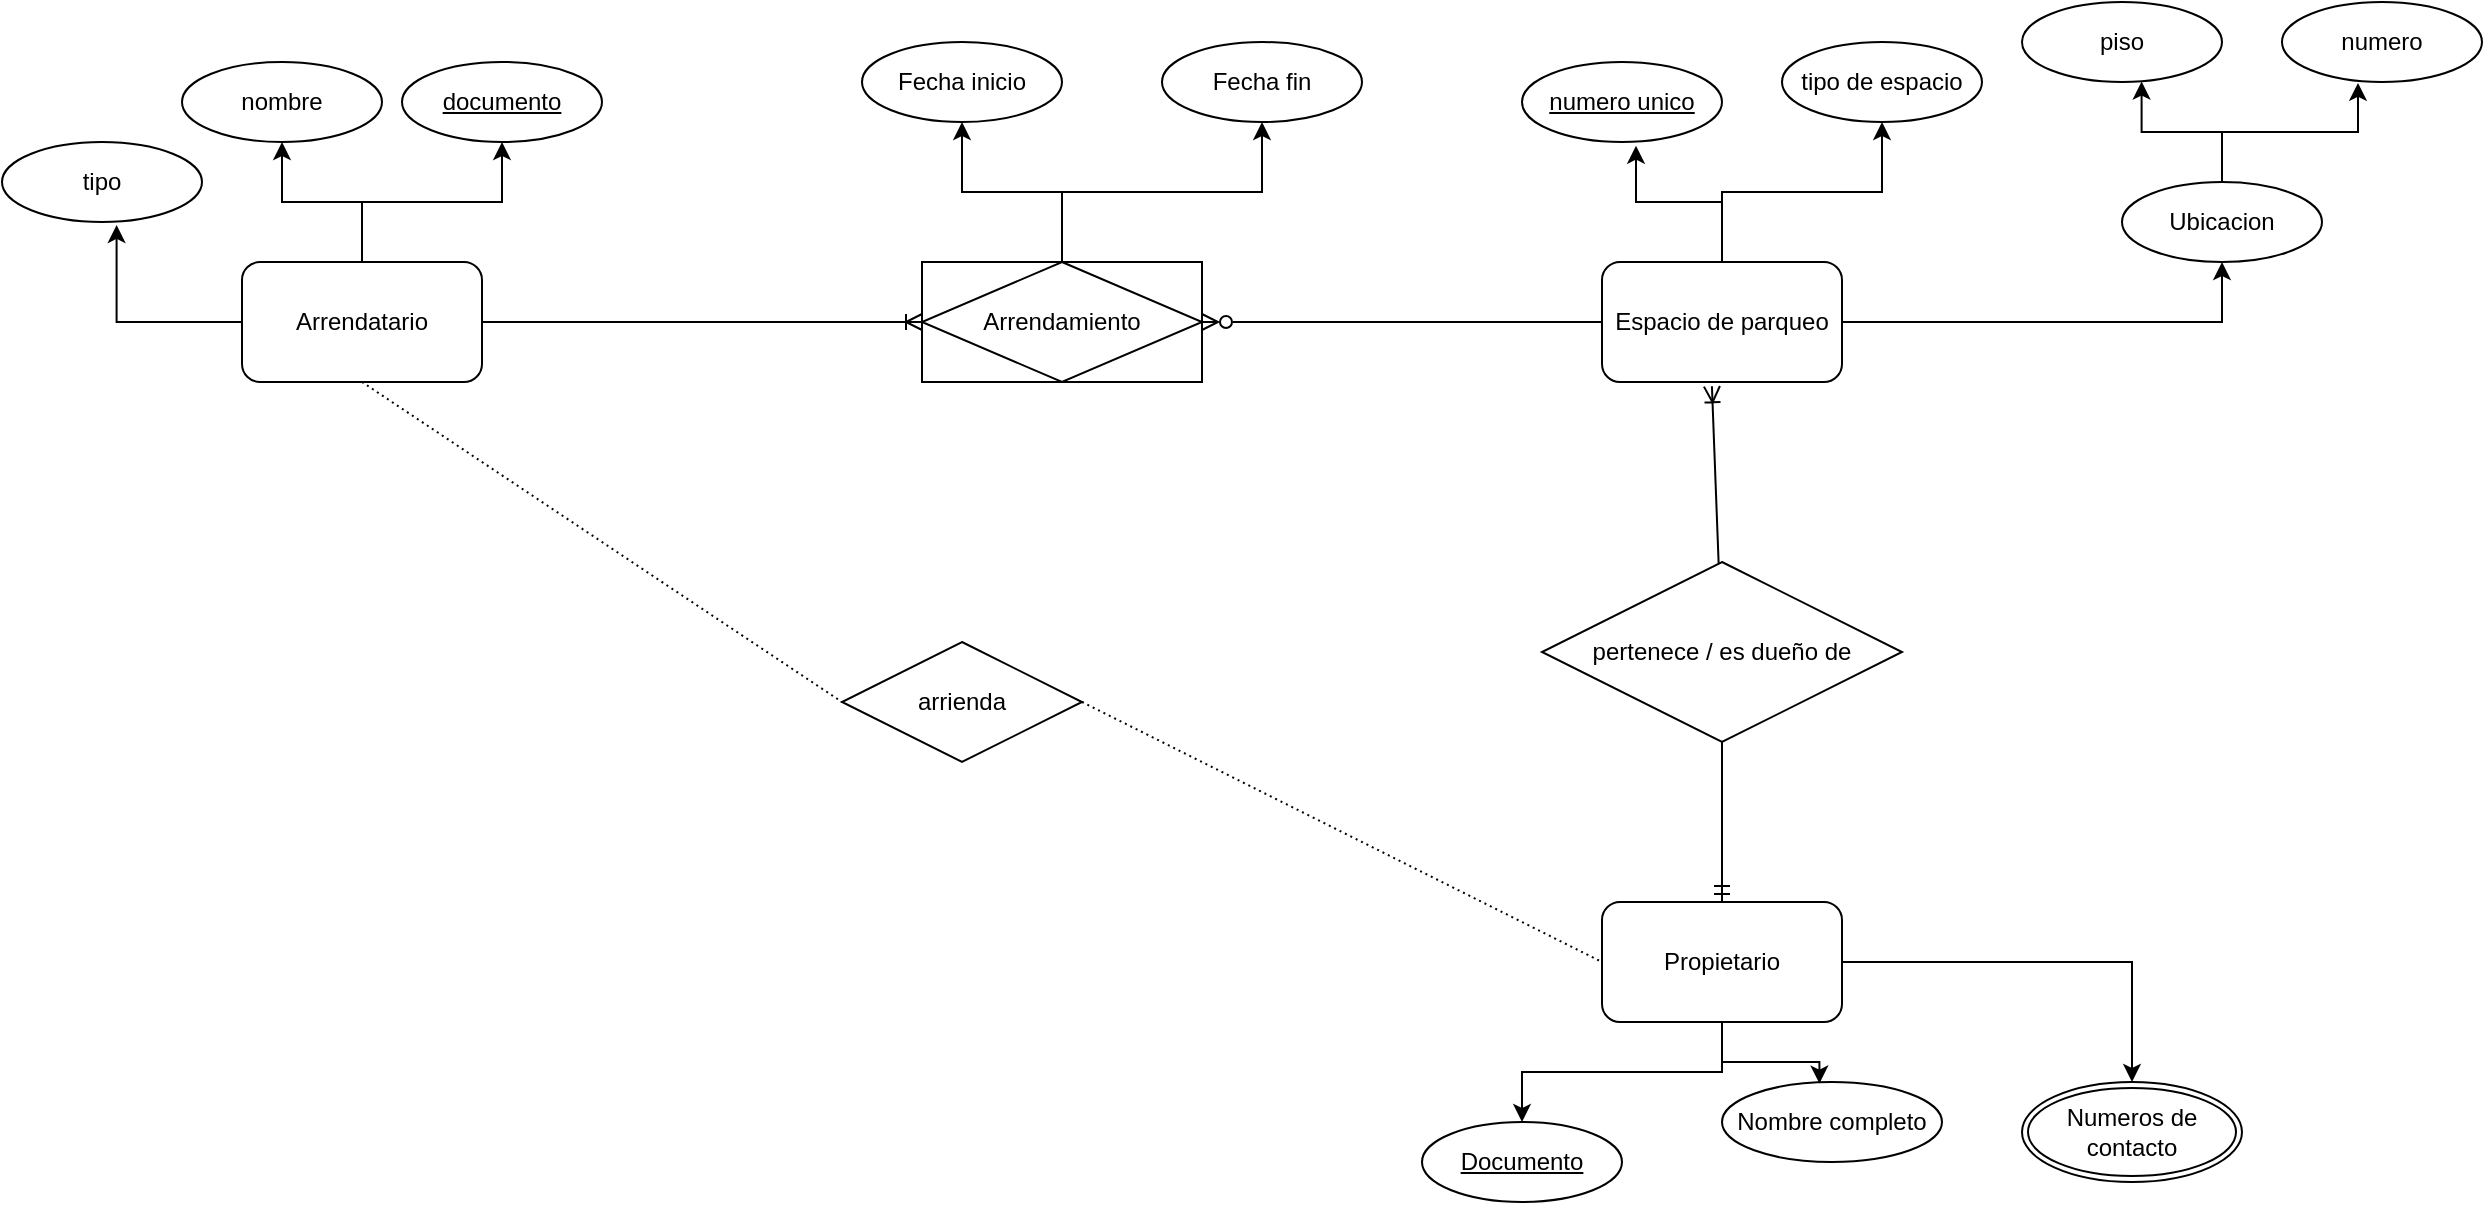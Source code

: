 <mxfile version="28.1.2" pages="2">
  <diagram name="Page-1" id="fNC3i6Xuzc3MCXyXlWks">
    <mxGraphModel dx="2006" dy="454" grid="1" gridSize="10" guides="1" tooltips="1" connect="1" arrows="1" fold="1" page="0" pageScale="1" pageWidth="5000" pageHeight="5000" math="0" shadow="0">
      <root>
        <mxCell id="0" />
        <mxCell id="1" parent="0" />
        <mxCell id="ncd-tM1S4kXMfJUIn02m-9" style="edgeStyle=orthogonalEdgeStyle;rounded=0;orthogonalLoop=1;jettySize=auto;html=1;entryX=0.5;entryY=1;entryDx=0;entryDy=0;" parent="1" source="ncd-tM1S4kXMfJUIn02m-1" target="ncd-tM1S4kXMfJUIn02m-8" edge="1">
          <mxGeometry relative="1" as="geometry" />
        </mxCell>
        <mxCell id="ncd-tM1S4kXMfJUIn02m-16" style="edgeStyle=orthogonalEdgeStyle;rounded=0;orthogonalLoop=1;jettySize=auto;html=1;entryX=0.5;entryY=1;entryDx=0;entryDy=0;" parent="1" source="ncd-tM1S4kXMfJUIn02m-1" target="ncd-tM1S4kXMfJUIn02m-10" edge="1">
          <mxGeometry relative="1" as="geometry" />
        </mxCell>
        <mxCell id="ncd-tM1S4kXMfJUIn02m-1" value="Espacio de parqueo" style="rounded=1;whiteSpace=wrap;html=1;" parent="1" vertex="1">
          <mxGeometry x="140" y="350" width="120" height="60" as="geometry" />
        </mxCell>
        <mxCell id="ncd-tM1S4kXMfJUIn02m-21" style="edgeStyle=orthogonalEdgeStyle;rounded=0;orthogonalLoop=1;jettySize=auto;html=1;entryX=0.5;entryY=0;entryDx=0;entryDy=0;" parent="1" source="ncd-tM1S4kXMfJUIn02m-2" target="ncd-tM1S4kXMfJUIn02m-20" edge="1">
          <mxGeometry relative="1" as="geometry" />
        </mxCell>
        <mxCell id="ncd-tM1S4kXMfJUIn02m-25" style="edgeStyle=orthogonalEdgeStyle;rounded=0;orthogonalLoop=1;jettySize=auto;html=1;entryX=0.5;entryY=0;entryDx=0;entryDy=0;" parent="1" source="ncd-tM1S4kXMfJUIn02m-2" target="ncd-tM1S4kXMfJUIn02m-24" edge="1">
          <mxGeometry relative="1" as="geometry" />
        </mxCell>
        <mxCell id="ncd-tM1S4kXMfJUIn02m-2" value="Propietario" style="rounded=1;whiteSpace=wrap;html=1;" parent="1" vertex="1">
          <mxGeometry x="140" y="670" width="120" height="60" as="geometry" />
        </mxCell>
        <mxCell id="ncd-tM1S4kXMfJUIn02m-31" style="edgeStyle=orthogonalEdgeStyle;rounded=0;orthogonalLoop=1;jettySize=auto;html=1;entryX=0.5;entryY=1;entryDx=0;entryDy=0;" parent="1" source="ncd-tM1S4kXMfJUIn02m-4" target="ncd-tM1S4kXMfJUIn02m-29" edge="1">
          <mxGeometry relative="1" as="geometry" />
        </mxCell>
        <mxCell id="ncd-tM1S4kXMfJUIn02m-32" style="edgeStyle=orthogonalEdgeStyle;rounded=0;orthogonalLoop=1;jettySize=auto;html=1;entryX=0.5;entryY=1;entryDx=0;entryDy=0;" parent="1" source="ncd-tM1S4kXMfJUIn02m-4" target="ncd-tM1S4kXMfJUIn02m-30" edge="1">
          <mxGeometry relative="1" as="geometry" />
        </mxCell>
        <mxCell id="ncd-tM1S4kXMfJUIn02m-4" value="Arrendatario" style="rounded=1;whiteSpace=wrap;html=1;" parent="1" vertex="1">
          <mxGeometry x="-540" y="350" width="120" height="60" as="geometry" />
        </mxCell>
        <mxCell id="ncd-tM1S4kXMfJUIn02m-5" value="numero unico" style="ellipse;whiteSpace=wrap;html=1;align=center;fontStyle=4;" parent="1" vertex="1">
          <mxGeometry x="100" y="250" width="100" height="40" as="geometry" />
        </mxCell>
        <mxCell id="ncd-tM1S4kXMfJUIn02m-7" style="edgeStyle=orthogonalEdgeStyle;rounded=0;orthogonalLoop=1;jettySize=auto;html=1;entryX=0.57;entryY=1.046;entryDx=0;entryDy=0;entryPerimeter=0;" parent="1" source="ncd-tM1S4kXMfJUIn02m-1" target="ncd-tM1S4kXMfJUIn02m-5" edge="1">
          <mxGeometry relative="1" as="geometry" />
        </mxCell>
        <mxCell id="ncd-tM1S4kXMfJUIn02m-8" value="tipo de espacio" style="ellipse;whiteSpace=wrap;html=1;align=center;" parent="1" vertex="1">
          <mxGeometry x="230" y="240" width="100" height="40" as="geometry" />
        </mxCell>
        <mxCell id="ncd-tM1S4kXMfJUIn02m-10" value="Ubicacion" style="ellipse;whiteSpace=wrap;html=1;align=center;" parent="1" vertex="1">
          <mxGeometry x="400" y="310" width="100" height="40" as="geometry" />
        </mxCell>
        <mxCell id="ncd-tM1S4kXMfJUIn02m-11" value="piso" style="ellipse;whiteSpace=wrap;html=1;align=center;" parent="1" vertex="1">
          <mxGeometry x="350" y="220" width="100" height="40" as="geometry" />
        </mxCell>
        <mxCell id="ncd-tM1S4kXMfJUIn02m-12" value="numero" style="ellipse;whiteSpace=wrap;html=1;align=center;" parent="1" vertex="1">
          <mxGeometry x="480" y="220" width="100" height="40" as="geometry" />
        </mxCell>
        <mxCell id="ncd-tM1S4kXMfJUIn02m-13" style="edgeStyle=orthogonalEdgeStyle;rounded=0;orthogonalLoop=1;jettySize=auto;html=1;entryX=0.598;entryY=0.994;entryDx=0;entryDy=0;entryPerimeter=0;" parent="1" source="ncd-tM1S4kXMfJUIn02m-10" target="ncd-tM1S4kXMfJUIn02m-11" edge="1">
          <mxGeometry relative="1" as="geometry" />
        </mxCell>
        <mxCell id="ncd-tM1S4kXMfJUIn02m-14" style="edgeStyle=orthogonalEdgeStyle;rounded=0;orthogonalLoop=1;jettySize=auto;html=1;entryX=0.38;entryY=1.011;entryDx=0;entryDy=0;entryPerimeter=0;" parent="1" source="ncd-tM1S4kXMfJUIn02m-10" target="ncd-tM1S4kXMfJUIn02m-12" edge="1">
          <mxGeometry relative="1" as="geometry" />
        </mxCell>
        <mxCell id="ncd-tM1S4kXMfJUIn02m-20" value="Documento" style="ellipse;whiteSpace=wrap;html=1;align=center;fontStyle=4;" parent="1" vertex="1">
          <mxGeometry x="50" y="780" width="100" height="40" as="geometry" />
        </mxCell>
        <mxCell id="ncd-tM1S4kXMfJUIn02m-22" value="Nombre completo" style="ellipse;whiteSpace=wrap;html=1;align=center;" parent="1" vertex="1">
          <mxGeometry x="200" y="760" width="110" height="40" as="geometry" />
        </mxCell>
        <mxCell id="ncd-tM1S4kXMfJUIn02m-23" style="edgeStyle=orthogonalEdgeStyle;rounded=0;orthogonalLoop=1;jettySize=auto;html=1;entryX=0.443;entryY=0.02;entryDx=0;entryDy=0;entryPerimeter=0;" parent="1" source="ncd-tM1S4kXMfJUIn02m-2" target="ncd-tM1S4kXMfJUIn02m-22" edge="1">
          <mxGeometry relative="1" as="geometry" />
        </mxCell>
        <mxCell id="ncd-tM1S4kXMfJUIn02m-24" value="Numeros de contacto" style="ellipse;shape=doubleEllipse;margin=3;whiteSpace=wrap;html=1;align=center;" parent="1" vertex="1">
          <mxGeometry x="350" y="760" width="110" height="50" as="geometry" />
        </mxCell>
        <mxCell id="ncd-tM1S4kXMfJUIn02m-26" value="pertenece / es dueño de" style="shape=rhombus;perimeter=rhombusPerimeter;whiteSpace=wrap;html=1;align=center;" parent="1" vertex="1">
          <mxGeometry x="110" y="500" width="180" height="90" as="geometry" />
        </mxCell>
        <mxCell id="ncd-tM1S4kXMfJUIn02m-27" value="" style="endArrow=none;html=1;rounded=0;exitX=0.458;exitY=1.036;exitDx=0;exitDy=0;exitPerimeter=0;startArrow=ERoneToMany;startFill=0;" parent="1" source="ncd-tM1S4kXMfJUIn02m-1" target="ncd-tM1S4kXMfJUIn02m-26" edge="1">
          <mxGeometry relative="1" as="geometry">
            <mxPoint x="350" y="580" as="sourcePoint" />
            <mxPoint x="510" y="580" as="targetPoint" />
          </mxGeometry>
        </mxCell>
        <mxCell id="ncd-tM1S4kXMfJUIn02m-28" value="" style="endArrow=ERmandOne;html=1;rounded=0;exitX=0.5;exitY=1;exitDx=0;exitDy=0;entryX=0.5;entryY=0;entryDx=0;entryDy=0;endFill=0;" parent="1" source="ncd-tM1S4kXMfJUIn02m-26" target="ncd-tM1S4kXMfJUIn02m-2" edge="1">
          <mxGeometry relative="1" as="geometry">
            <mxPoint x="404" y="530" as="sourcePoint" />
            <mxPoint x="400" y="639" as="targetPoint" />
          </mxGeometry>
        </mxCell>
        <mxCell id="ncd-tM1S4kXMfJUIn02m-29" value="nombre" style="ellipse;whiteSpace=wrap;html=1;align=center;" parent="1" vertex="1">
          <mxGeometry x="-570" y="250" width="100" height="40" as="geometry" />
        </mxCell>
        <mxCell id="ncd-tM1S4kXMfJUIn02m-30" value="documento" style="ellipse;whiteSpace=wrap;html=1;align=center;fontStyle=4;" parent="1" vertex="1">
          <mxGeometry x="-460" y="250" width="100" height="40" as="geometry" />
        </mxCell>
        <mxCell id="ncd-tM1S4kXMfJUIn02m-33" value="tipo" style="ellipse;whiteSpace=wrap;html=1;align=center;" parent="1" vertex="1">
          <mxGeometry x="-660" y="290" width="100" height="40" as="geometry" />
        </mxCell>
        <mxCell id="ncd-tM1S4kXMfJUIn02m-34" style="edgeStyle=orthogonalEdgeStyle;rounded=0;orthogonalLoop=1;jettySize=auto;html=1;entryX=0.573;entryY=1.037;entryDx=0;entryDy=0;entryPerimeter=0;" parent="1" source="ncd-tM1S4kXMfJUIn02m-4" target="ncd-tM1S4kXMfJUIn02m-33" edge="1">
          <mxGeometry relative="1" as="geometry" />
        </mxCell>
        <mxCell id="ncd-tM1S4kXMfJUIn02m-40" style="edgeStyle=orthogonalEdgeStyle;rounded=0;orthogonalLoop=1;jettySize=auto;html=1;entryX=0.5;entryY=1;entryDx=0;entryDy=0;" parent="1" source="ncd-tM1S4kXMfJUIn02m-35" target="ncd-tM1S4kXMfJUIn02m-38" edge="1">
          <mxGeometry relative="1" as="geometry" />
        </mxCell>
        <mxCell id="ncd-tM1S4kXMfJUIn02m-41" style="edgeStyle=orthogonalEdgeStyle;rounded=0;orthogonalLoop=1;jettySize=auto;html=1;entryX=0.5;entryY=1;entryDx=0;entryDy=0;" parent="1" source="ncd-tM1S4kXMfJUIn02m-35" target="ncd-tM1S4kXMfJUIn02m-39" edge="1">
          <mxGeometry relative="1" as="geometry" />
        </mxCell>
        <mxCell id="ncd-tM1S4kXMfJUIn02m-35" value="Arrendamiento" style="shape=associativeEntity;whiteSpace=wrap;html=1;align=center;" parent="1" vertex="1">
          <mxGeometry x="-200" y="350" width="140" height="60" as="geometry" />
        </mxCell>
        <mxCell id="ncd-tM1S4kXMfJUIn02m-36" value="" style="endArrow=ERoneToMany;html=1;rounded=0;exitX=1;exitY=0.5;exitDx=0;exitDy=0;entryX=0;entryY=0.5;entryDx=0;entryDy=0;startArrow=none;startFill=0;endFill=0;" parent="1" source="ncd-tM1S4kXMfJUIn02m-4" target="ncd-tM1S4kXMfJUIn02m-35" edge="1">
          <mxGeometry relative="1" as="geometry">
            <mxPoint x="-320" y="530" as="sourcePoint" />
            <mxPoint x="-210" y="410" as="targetPoint" />
          </mxGeometry>
        </mxCell>
        <mxCell id="ncd-tM1S4kXMfJUIn02m-37" value="" style="endArrow=none;html=1;rounded=0;exitX=1;exitY=0.5;exitDx=0;exitDy=0;entryX=0;entryY=0.5;entryDx=0;entryDy=0;startArrow=ERzeroToMany;startFill=0;" parent="1" source="ncd-tM1S4kXMfJUIn02m-35" target="ncd-tM1S4kXMfJUIn02m-1" edge="1">
          <mxGeometry relative="1" as="geometry">
            <mxPoint x="-260" y="540" as="sourcePoint" />
            <mxPoint x="-20" y="530" as="targetPoint" />
          </mxGeometry>
        </mxCell>
        <mxCell id="ncd-tM1S4kXMfJUIn02m-38" value="Fecha inicio" style="ellipse;whiteSpace=wrap;html=1;align=center;" parent="1" vertex="1">
          <mxGeometry x="-230" y="240" width="100" height="40" as="geometry" />
        </mxCell>
        <mxCell id="ncd-tM1S4kXMfJUIn02m-39" value="Fecha fin" style="ellipse;whiteSpace=wrap;html=1;align=center;" parent="1" vertex="1">
          <mxGeometry x="-80" y="240" width="100" height="40" as="geometry" />
        </mxCell>
        <mxCell id="oOuqt9EQtKPofT8COSp4-1" value="arrienda" style="shape=rhombus;perimeter=rhombusPerimeter;whiteSpace=wrap;html=1;align=center;" parent="1" vertex="1">
          <mxGeometry x="-240" y="540" width="120" height="60" as="geometry" />
        </mxCell>
        <mxCell id="oOuqt9EQtKPofT8COSp4-2" value="" style="endArrow=none;html=1;rounded=0;dashed=1;dashPattern=1 2;entryX=0;entryY=0.5;entryDx=0;entryDy=0;exitX=1;exitY=0.5;exitDx=0;exitDy=0;" parent="1" source="oOuqt9EQtKPofT8COSp4-1" target="ncd-tM1S4kXMfJUIn02m-2" edge="1">
          <mxGeometry relative="1" as="geometry">
            <mxPoint x="-290" y="620" as="sourcePoint" />
            <mxPoint x="-130" y="620" as="targetPoint" />
          </mxGeometry>
        </mxCell>
        <mxCell id="oOuqt9EQtKPofT8COSp4-3" value="" style="resizable=0;html=1;whiteSpace=wrap;align=right;verticalAlign=bottom;" parent="oOuqt9EQtKPofT8COSp4-2" connectable="0" vertex="1">
          <mxGeometry x="1" relative="1" as="geometry" />
        </mxCell>
        <mxCell id="oOuqt9EQtKPofT8COSp4-6" value="" style="endArrow=none;html=1;rounded=0;dashed=1;dashPattern=1 2;entryX=0;entryY=0.5;entryDx=0;entryDy=0;exitX=0.5;exitY=1;exitDx=0;exitDy=0;" parent="1" source="ncd-tM1S4kXMfJUIn02m-4" target="oOuqt9EQtKPofT8COSp4-1" edge="1">
          <mxGeometry relative="1" as="geometry">
            <mxPoint x="-290" y="560" as="sourcePoint" />
            <mxPoint x="200" y="630" as="targetPoint" />
          </mxGeometry>
        </mxCell>
        <mxCell id="oOuqt9EQtKPofT8COSp4-7" value="" style="resizable=0;html=1;whiteSpace=wrap;align=right;verticalAlign=bottom;" parent="oOuqt9EQtKPofT8COSp4-6" connectable="0" vertex="1">
          <mxGeometry x="1" relative="1" as="geometry" />
        </mxCell>
      </root>
    </mxGraphModel>
  </diagram>
  <diagram id="H4HaQPU-yv4aTKIQQDFF" name="Page-2">
    <mxGraphModel dx="1826" dy="1243" grid="1" gridSize="10" guides="1" tooltips="1" connect="1" arrows="1" fold="1" page="0" pageScale="1" pageWidth="5000" pageHeight="5000" math="0" shadow="0">
      <root>
        <mxCell id="0" />
        <mxCell id="1" parent="0" />
        <mxCell id="TDBz_PjUuZDuHDB9N7YF-4" value="" style="rounded=0;whiteSpace=wrap;html=1;" vertex="1" parent="1">
          <mxGeometry x="-40" y="-290" width="1250" height="760" as="geometry" />
        </mxCell>
        <mxCell id="ADhwlbQkgksSMYt5wG4c-37" style="edgeStyle=orthogonalEdgeStyle;rounded=0;orthogonalLoop=1;jettySize=auto;html=1;noEdgeStyle=1;endArrow=none;endFill=0;entryX=0.919;entryY=0.5;entryDx=0;entryDy=0;startArrow=ERmandOne;startFill=0;entryPerimeter=0;exitX=0;exitY=0.5;exitDx=0;exitDy=0;exitPerimeter=0;" parent="1" source="ADhwlbQkgksSMYt5wG4c-5" target="ADhwlbQkgksSMYt5wG4c-42" edge="1">
          <mxGeometry relative="1" as="geometry">
            <mxPoint x="870" y="359.996" as="targetPoint" />
            <mxPoint x="905.718" y="309.98" as="sourcePoint" />
          </mxGeometry>
        </mxCell>
        <mxCell id="ADhwlbQkgksSMYt5wG4c-11" style="edgeStyle=orthogonalEdgeStyle;rounded=0;orthogonalLoop=1;jettySize=auto;html=1;entryX=0.5;entryY=1;entryDx=0;entryDy=0;noEdgeStyle=1;" parent="1" source="ADhwlbQkgksSMYt5wG4c-4" target="ADhwlbQkgksSMYt5wG4c-9" edge="1">
          <mxGeometry relative="1" as="geometry" />
        </mxCell>
        <mxCell id="ADhwlbQkgksSMYt5wG4c-16" style="edgeStyle=orthogonalEdgeStyle;rounded=0;orthogonalLoop=1;jettySize=auto;html=1;entryX=0.5;entryY=1;entryDx=0;entryDy=0;noEdgeStyle=1;" parent="1" source="ADhwlbQkgksSMYt5wG4c-4" target="ADhwlbQkgksSMYt5wG4c-14" edge="1">
          <mxGeometry relative="1" as="geometry" />
        </mxCell>
        <mxCell id="ADhwlbQkgksSMYt5wG4c-17" style="edgeStyle=orthogonalEdgeStyle;rounded=0;orthogonalLoop=1;jettySize=auto;html=1;entryX=0.5;entryY=1;entryDx=0;entryDy=0;noEdgeStyle=1;" parent="1" source="ADhwlbQkgksSMYt5wG4c-4" target="ADhwlbQkgksSMYt5wG4c-12" edge="1">
          <mxGeometry relative="1" as="geometry" />
        </mxCell>
        <mxCell id="ADhwlbQkgksSMYt5wG4c-18" style="edgeStyle=orthogonalEdgeStyle;rounded=0;orthogonalLoop=1;jettySize=auto;html=1;entryX=0.5;entryY=1;entryDx=0;entryDy=0;noEdgeStyle=1;" parent="1" source="ADhwlbQkgksSMYt5wG4c-4" target="ADhwlbQkgksSMYt5wG4c-13" edge="1">
          <mxGeometry relative="1" as="geometry" />
        </mxCell>
        <mxCell id="ADhwlbQkgksSMYt5wG4c-4" value="Libro&amp;nbsp;" style="whiteSpace=wrap;html=1;align=center;strokeColor=default;" parent="1" vertex="1">
          <mxGeometry x="102" y="-130" width="100" height="40" as="geometry" />
        </mxCell>
        <mxCell id="ADhwlbQkgksSMYt5wG4c-22" style="edgeStyle=orthogonalEdgeStyle;rounded=0;orthogonalLoop=1;jettySize=auto;html=1;entryX=0.5;entryY=1;entryDx=0;entryDy=0;noEdgeStyle=1;" parent="1" source="ADhwlbQkgksSMYt5wG4c-5" target="ADhwlbQkgksSMYt5wG4c-20" edge="1">
          <mxGeometry relative="1" as="geometry" />
        </mxCell>
        <mxCell id="ADhwlbQkgksSMYt5wG4c-23" style="edgeStyle=orthogonalEdgeStyle;rounded=0;orthogonalLoop=1;jettySize=auto;html=1;entryX=0.5;entryY=1;entryDx=0;entryDy=0;noEdgeStyle=1;" parent="1" source="ADhwlbQkgksSMYt5wG4c-5" target="ADhwlbQkgksSMYt5wG4c-21" edge="1">
          <mxGeometry relative="1" as="geometry" />
        </mxCell>
        <mxCell id="ADhwlbQkgksSMYt5wG4c-24" style="edgeStyle=orthogonalEdgeStyle;rounded=0;orthogonalLoop=1;jettySize=auto;html=1;entryX=0.5;entryY=1;entryDx=0;entryDy=0;noEdgeStyle=1;" parent="1" source="ADhwlbQkgksSMYt5wG4c-5" target="ADhwlbQkgksSMYt5wG4c-19" edge="1">
          <mxGeometry relative="1" as="geometry" />
        </mxCell>
        <mxCell id="ADhwlbQkgksSMYt5wG4c-5" value="Usuario&amp;nbsp;" style="whiteSpace=wrap;html=1;align=center;" parent="1" vertex="1">
          <mxGeometry x="950" y="210" width="100" height="40" as="geometry" />
        </mxCell>
        <mxCell id="ADhwlbQkgksSMYt5wG4c-30" style="edgeStyle=orthogonalEdgeStyle;rounded=0;orthogonalLoop=1;jettySize=auto;html=1;entryX=1;entryY=1;entryDx=0;entryDy=0;noEdgeStyle=1;" parent="1" source="ADhwlbQkgksSMYt5wG4c-6" target="ADhwlbQkgksSMYt5wG4c-26" edge="1">
          <mxGeometry relative="1" as="geometry" />
        </mxCell>
        <mxCell id="ADhwlbQkgksSMYt5wG4c-31" style="edgeStyle=orthogonalEdgeStyle;rounded=0;orthogonalLoop=1;jettySize=auto;html=1;entryX=0.5;entryY=0;entryDx=0;entryDy=0;noEdgeStyle=1;" parent="1" source="ADhwlbQkgksSMYt5wG4c-6" target="ADhwlbQkgksSMYt5wG4c-27" edge="1">
          <mxGeometry relative="1" as="geometry" />
        </mxCell>
        <mxCell id="ADhwlbQkgksSMYt5wG4c-32" style="edgeStyle=orthogonalEdgeStyle;rounded=0;orthogonalLoop=1;jettySize=auto;html=1;noEdgeStyle=1;" parent="1" source="ADhwlbQkgksSMYt5wG4c-6" target="ADhwlbQkgksSMYt5wG4c-28" edge="1">
          <mxGeometry relative="1" as="geometry" />
        </mxCell>
        <mxCell id="ADhwlbQkgksSMYt5wG4c-33" style="edgeStyle=orthogonalEdgeStyle;rounded=0;orthogonalLoop=1;jettySize=auto;html=1;entryX=0.59;entryY=0.225;entryDx=0;entryDy=0;noEdgeStyle=1;entryPerimeter=0;" parent="1" source="ADhwlbQkgksSMYt5wG4c-6" target="ADhwlbQkgksSMYt5wG4c-41" edge="1">
          <mxGeometry relative="1" as="geometry">
            <mxPoint x="421" y="401.0" as="targetPoint" />
          </mxGeometry>
        </mxCell>
        <mxCell id="ADhwlbQkgksSMYt5wG4c-6" value="Préstamo&amp;nbsp;" style="shape=associativeEntity;whiteSpace=wrap;html=1;align=center;" parent="1" vertex="1">
          <mxGeometry x="331" y="270" width="140" height="60" as="geometry" />
        </mxCell>
        <mxCell id="ADhwlbQkgksSMYt5wG4c-38" style="edgeStyle=orthogonalEdgeStyle;rounded=0;orthogonalLoop=1;jettySize=auto;html=1;entryX=1;entryY=0.25;entryDx=0;entryDy=0;noEdgeStyle=1;endArrow=ERzeroToMany;endFill=0;startArrow=none;startFill=0;exitX=0.038;exitY=0.496;exitDx=0;exitDy=0;exitPerimeter=0;" parent="1" source="ADhwlbQkgksSMYt5wG4c-42" target="ADhwlbQkgksSMYt5wG4c-6" edge="1">
          <mxGeometry relative="1" as="geometry" />
        </mxCell>
        <mxCell id="ADhwlbQkgksSMYt5wG4c-9" value="autores" style="ellipse;shape=doubleEllipse;margin=3;whiteSpace=wrap;html=1;align=center;" parent="1" vertex="1">
          <mxGeometry x="31" y="-260" width="100" height="40" as="geometry" />
        </mxCell>
        <mxCell id="ADhwlbQkgksSMYt5wG4c-12" value="título" style="ellipse;whiteSpace=wrap;html=1;align=center;" parent="1" vertex="1">
          <mxGeometry x="-8" y="-150" width="100" height="40" as="geometry" />
        </mxCell>
        <mxCell id="ADhwlbQkgksSMYt5wG4c-13" value="editorial" style="ellipse;whiteSpace=wrap;html=1;align=center;" parent="1" vertex="1">
          <mxGeometry x="-8" y="-60" width="100" height="40" as="geometry" />
        </mxCell>
        <mxCell id="ADhwlbQkgksSMYt5wG4c-14" value="ISBN" style="ellipse;whiteSpace=wrap;html=1;align=center;fontStyle=4;" parent="1" vertex="1">
          <mxGeometry x="162" y="-210" width="100" height="40" as="geometry" />
        </mxCell>
        <mxCell id="ADhwlbQkgksSMYt5wG4c-19" value="&amp;nbsp;nombre" style="ellipse;whiteSpace=wrap;html=1;align=center;" parent="1" vertex="1">
          <mxGeometry x="990" y="130" width="100" height="40" as="geometry" />
        </mxCell>
        <mxCell id="ADhwlbQkgksSMYt5wG4c-20" value="cédula" style="ellipse;whiteSpace=wrap;html=1;align=center;fontStyle=4;" parent="1" vertex="1">
          <mxGeometry x="1080" y="210" width="100" height="40" as="geometry" />
        </mxCell>
        <mxCell id="ADhwlbQkgksSMYt5wG4c-21" value="edad" style="ellipse;whiteSpace=wrap;html=1;align=center;" parent="1" vertex="1">
          <mxGeometry x="1030" y="290" width="100" height="40" as="geometry" />
        </mxCell>
        <mxCell id="ADhwlbQkgksSMYt5wG4c-27" value="fecha de devolución prevista" style="ellipse;whiteSpace=wrap;html=1;align=center;" parent="1" vertex="1">
          <mxGeometry x="131" y="310" width="170" height="50" as="geometry" />
        </mxCell>
        <mxCell id="ADhwlbQkgksSMYt5wG4c-26" value="fecha de inicio" style="ellipse;whiteSpace=wrap;html=1;align=center;" parent="1" vertex="1">
          <mxGeometry x="281" y="371" width="100" height="40" as="geometry" />
        </mxCell>
        <mxCell id="ADhwlbQkgksSMYt5wG4c-28" value="fecha de devolución real" style="ellipse;whiteSpace=wrap;html=1;align=center;" parent="1" vertex="1">
          <mxGeometry x="451" y="341" width="140" height="60" as="geometry" />
        </mxCell>
        <mxCell id="ADhwlbQkgksSMYt5wG4c-41" value="estado" style="ellipse;whiteSpace=wrap;html=1;align=center;dashed=1;" parent="1" vertex="1">
          <mxGeometry x="371" y="401" width="100" height="40" as="geometry" />
        </mxCell>
        <mxCell id="ADhwlbQkgksSMYt5wG4c-42" value="pudo haber realizado / es realizado por" style="shape=rhombus;perimeter=rhombusPerimeter;whiteSpace=wrap;html=1;align=center;" parent="1" vertex="1">
          <mxGeometry x="611" y="209" width="260" height="121" as="geometry" />
        </mxCell>
        <mxCell id="ADhwlbQkgksSMYt5wG4c-48" style="edgeStyle=orthogonalEdgeStyle;rounded=0;orthogonalLoop=1;jettySize=auto;html=1;entryX=0.5;entryY=1;entryDx=0;entryDy=0;" parent="1" source="ADhwlbQkgksSMYt5wG4c-45" target="ADhwlbQkgksSMYt5wG4c-46" edge="1">
          <mxGeometry relative="1" as="geometry" />
        </mxCell>
        <mxCell id="ep1lvZJtTffbiMoAw_Pi-9" style="edgeStyle=orthogonalEdgeStyle;rounded=0;orthogonalLoop=1;jettySize=auto;html=1;entryX=0.5;entryY=1;entryDx=0;entryDy=0;" parent="1" source="ADhwlbQkgksSMYt5wG4c-45" target="ep1lvZJtTffbiMoAw_Pi-8" edge="1">
          <mxGeometry relative="1" as="geometry" />
        </mxCell>
        <mxCell id="6RW8YnYi7bEzu855v4lK-2" style="edgeStyle=orthogonalEdgeStyle;rounded=0;orthogonalLoop=1;jettySize=auto;html=1;entryX=0;entryY=0.5;entryDx=0;entryDy=0;" parent="1" source="ADhwlbQkgksSMYt5wG4c-45" target="6RW8YnYi7bEzu855v4lK-1" edge="1">
          <mxGeometry relative="1" as="geometry" />
        </mxCell>
        <mxCell id="ADhwlbQkgksSMYt5wG4c-45" value="Ejemplar" style="whiteSpace=wrap;html=1;align=center;" parent="1" vertex="1">
          <mxGeometry x="581" y="-170" width="100" height="40" as="geometry" />
        </mxCell>
        <mxCell id="ADhwlbQkgksSMYt5wG4c-46" value="código de barras" style="ellipse;whiteSpace=wrap;html=1;align=center;fontStyle=4;" parent="1" vertex="1">
          <mxGeometry x="681" y="-280" width="120" height="49" as="geometry" />
        </mxCell>
        <mxCell id="ep1lvZJtTffbiMoAw_Pi-4" style="edgeStyle=orthogonalEdgeStyle;rounded=0;orthogonalLoop=1;jettySize=auto;html=1;entryX=0;entryY=0.5;entryDx=0;entryDy=0;endArrow=ERzeroToMany;endFill=0;" parent="1" source="ep1lvZJtTffbiMoAw_Pi-1" target="ADhwlbQkgksSMYt5wG4c-45" edge="1">
          <mxGeometry relative="1" as="geometry" />
        </mxCell>
        <mxCell id="ep1lvZJtTffbiMoAw_Pi-6" style="edgeStyle=orthogonalEdgeStyle;rounded=0;orthogonalLoop=1;jettySize=auto;html=1;entryX=1;entryY=0.25;entryDx=0;entryDy=0;endArrow=ERmandOne;endFill=0;" parent="1" source="ep1lvZJtTffbiMoAw_Pi-1" target="ADhwlbQkgksSMYt5wG4c-4" edge="1">
          <mxGeometry relative="1" as="geometry" />
        </mxCell>
        <mxCell id="ep1lvZJtTffbiMoAw_Pi-1" value="tiene / está asociado a" style="shape=rhombus;perimeter=rhombusPerimeter;whiteSpace=wrap;html=1;align=center;" parent="1" vertex="1">
          <mxGeometry x="302" y="-169" width="179" height="79" as="geometry" />
        </mxCell>
        <mxCell id="ep1lvZJtTffbiMoAw_Pi-8" value="condicion" style="ellipse;whiteSpace=wrap;html=1;align=center;" parent="1" vertex="1">
          <mxGeometry x="520" y="-275.5" width="100" height="40" as="geometry" />
        </mxCell>
        <mxCell id="6RW8YnYi7bEzu855v4lK-5" style="edgeStyle=orthogonalEdgeStyle;rounded=0;orthogonalLoop=1;jettySize=auto;html=1;entryX=1;entryY=0.5;entryDx=0;entryDy=0;" parent="1" source="ep1lvZJtTffbiMoAw_Pi-11" target="6RW8YnYi7bEzu855v4lK-3" edge="1">
          <mxGeometry relative="1" as="geometry" />
        </mxCell>
        <mxCell id="6RW8YnYi7bEzu855v4lK-6" style="edgeStyle=orthogonalEdgeStyle;rounded=0;orthogonalLoop=1;jettySize=auto;html=1;entryX=1;entryY=0.5;entryDx=0;entryDy=0;" parent="1" source="ep1lvZJtTffbiMoAw_Pi-11" target="6RW8YnYi7bEzu855v4lK-4" edge="1">
          <mxGeometry relative="1" as="geometry" />
        </mxCell>
        <mxCell id="TDBz_PjUuZDuHDB9N7YF-3" style="edgeStyle=orthogonalEdgeStyle;rounded=0;orthogonalLoop=1;jettySize=auto;html=1;entryX=1;entryY=0.5;entryDx=0;entryDy=0;" edge="1" parent="1" source="ep1lvZJtTffbiMoAw_Pi-11" target="TDBz_PjUuZDuHDB9N7YF-2">
          <mxGeometry relative="1" as="geometry" />
        </mxCell>
        <mxCell id="ep1lvZJtTffbiMoAw_Pi-11" value="detalle de préstamo" style="shape=ext;margin=3;double=1;whiteSpace=wrap;html=1;align=center;" parent="1" vertex="1">
          <mxGeometry x="321.5" y="-30" width="140" height="60" as="geometry" />
        </mxCell>
        <mxCell id="ep1lvZJtTffbiMoAw_Pi-14" style="edgeStyle=orthogonalEdgeStyle;rounded=0;orthogonalLoop=1;jettySize=auto;html=1;entryX=0.5;entryY=1;entryDx=0;entryDy=0;fontFamily=Helvetica;fontSize=12;fontColor=default;endArrow=ERoneToMany;endFill=0;" parent="1" source="ep1lvZJtTffbiMoAw_Pi-13" target="ep1lvZJtTffbiMoAw_Pi-11" edge="1">
          <mxGeometry relative="1" as="geometry" />
        </mxCell>
        <mxCell id="ep1lvZJtTffbiMoAw_Pi-15" style="edgeStyle=orthogonalEdgeStyle;rounded=0;orthogonalLoop=1;jettySize=auto;html=1;fontFamily=Helvetica;fontSize=12;fontColor=default;endArrow=ERmandOne;endFill=0;" parent="1" source="ep1lvZJtTffbiMoAw_Pi-13" target="ADhwlbQkgksSMYt5wG4c-6" edge="1">
          <mxGeometry relative="1" as="geometry" />
        </mxCell>
        <mxCell id="ep1lvZJtTffbiMoAw_Pi-13" value="pertenece a / tiene" style="shape=rhombus;double=1;perimeter=rhombusPerimeter;whiteSpace=wrap;html=1;align=center;strokeColor=default;verticalAlign=middle;fontFamily=Helvetica;fontSize=12;fontColor=default;fillColor=default;" parent="1" vertex="1">
          <mxGeometry x="316.75" y="110" width="168.5" height="71" as="geometry" />
        </mxCell>
        <mxCell id="ep1lvZJtTffbiMoAw_Pi-18" style="edgeStyle=orthogonalEdgeStyle;rounded=0;orthogonalLoop=1;jettySize=auto;html=1;entryX=0.5;entryY=1;entryDx=0;entryDy=0;fontFamily=Helvetica;fontSize=12;fontColor=default;endArrow=ERmandOne;endFill=0;" parent="1" source="ep1lvZJtTffbiMoAw_Pi-16" target="ADhwlbQkgksSMYt5wG4c-45" edge="1">
          <mxGeometry relative="1" as="geometry" />
        </mxCell>
        <mxCell id="ep1lvZJtTffbiMoAw_Pi-19" style="edgeStyle=orthogonalEdgeStyle;rounded=0;orthogonalLoop=1;jettySize=auto;html=1;entryX=1;entryY=0.5;entryDx=0;entryDy=0;fontFamily=Helvetica;fontSize=12;fontColor=default;endArrow=ERzeroToMany;endFill=0;" parent="1" source="ep1lvZJtTffbiMoAw_Pi-16" target="ep1lvZJtTffbiMoAw_Pi-11" edge="1">
          <mxGeometry relative="1" as="geometry" />
        </mxCell>
        <mxCell id="ep1lvZJtTffbiMoAw_Pi-16" value="asocia / está asociado" style="shape=rhombus;double=1;perimeter=rhombusPerimeter;whiteSpace=wrap;html=1;align=center;strokeColor=default;verticalAlign=middle;fontFamily=Helvetica;fontSize=12;fontColor=default;fillColor=default;" parent="1" vertex="1">
          <mxGeometry x="561" y="-50" width="159" height="90" as="geometry" />
        </mxCell>
        <mxCell id="6RW8YnYi7bEzu855v4lK-1" value="estado" style="ellipse;whiteSpace=wrap;html=1;align=center;dashed=1;" parent="1" vertex="1">
          <mxGeometry x="740" y="-180" width="100" height="40" as="geometry" />
        </mxCell>
        <mxCell id="6RW8YnYi7bEzu855v4lK-3" value="condicion inicial" style="ellipse;whiteSpace=wrap;html=1;align=center;dashed=1;" parent="1" vertex="1">
          <mxGeometry x="150" y="-30" width="100" height="40" as="geometry" />
        </mxCell>
        <mxCell id="6RW8YnYi7bEzu855v4lK-4" value="condicion final" style="ellipse;whiteSpace=wrap;html=1;align=center;" parent="1" vertex="1">
          <mxGeometry x="150" y="20" width="100" height="40" as="geometry" />
        </mxCell>
        <mxCell id="TDBz_PjUuZDuHDB9N7YF-2" value="&lt;span style=&quot;border-bottom: 1px dotted&quot;&gt;número de línea&lt;/span&gt;" style="ellipse;whiteSpace=wrap;html=1;align=center;" vertex="1" parent="1">
          <mxGeometry x="150" y="80" width="100" height="40" as="geometry" />
        </mxCell>
      </root>
    </mxGraphModel>
  </diagram>
</mxfile>
